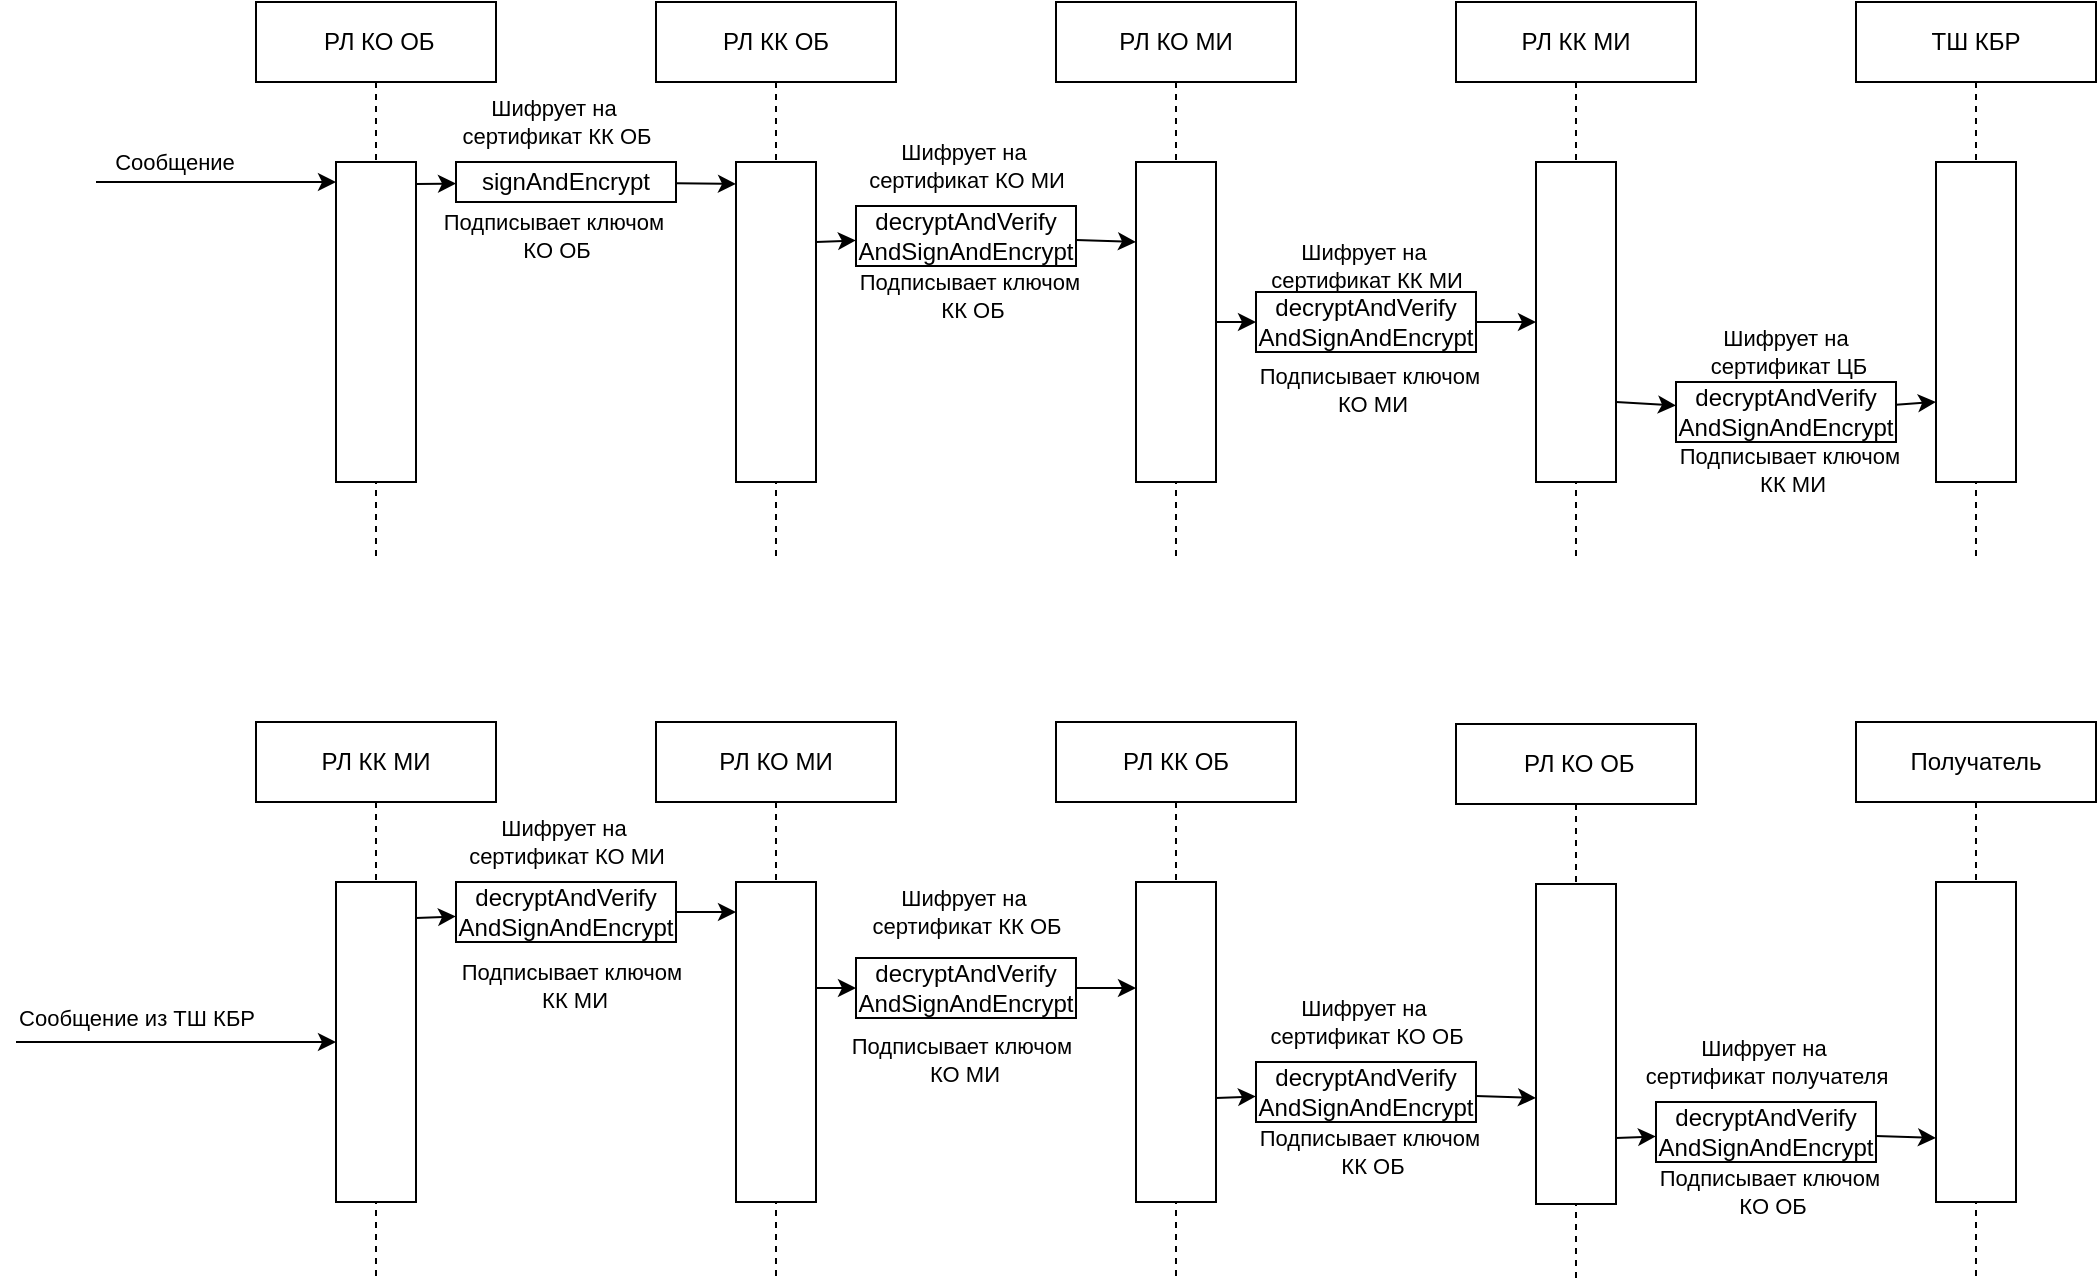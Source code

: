 <mxfile version="24.3.1" type="github">
  <diagram name="Page-1" id="2YBvvXClWsGukQMizWep">
    <mxGraphModel dx="2284" dy="772" grid="1" gridSize="10" guides="1" tooltips="1" connect="1" arrows="1" fold="1" page="1" pageScale="1" pageWidth="850" pageHeight="1100" math="0" shadow="0">
      <root>
        <mxCell id="0" />
        <mxCell id="1" parent="0" />
        <mxCell id="aM9ryv3xv72pqoxQDRHE-1" value="&amp;nbsp;РЛ КО ОБ" style="shape=umlLifeline;perimeter=lifelinePerimeter;whiteSpace=wrap;html=1;container=0;dropTarget=0;collapsible=0;recursiveResize=0;outlineConnect=0;portConstraint=eastwest;newEdgeStyle={&quot;edgeStyle&quot;:&quot;elbowEdgeStyle&quot;,&quot;elbow&quot;:&quot;vertical&quot;,&quot;curved&quot;:0,&quot;rounded&quot;:0};" parent="1" vertex="1">
          <mxGeometry y="40" width="120" height="280" as="geometry" />
        </mxCell>
        <mxCell id="aM9ryv3xv72pqoxQDRHE-2" value="" style="html=1;points=[];perimeter=orthogonalPerimeter;outlineConnect=0;targetShapes=umlLifeline;portConstraint=eastwest;newEdgeStyle={&quot;edgeStyle&quot;:&quot;elbowEdgeStyle&quot;,&quot;elbow&quot;:&quot;vertical&quot;,&quot;curved&quot;:0,&quot;rounded&quot;:0};" parent="aM9ryv3xv72pqoxQDRHE-1" vertex="1">
          <mxGeometry x="40" y="80" width="40" height="160" as="geometry" />
        </mxCell>
        <mxCell id="aM9ryv3xv72pqoxQDRHE-5" value="РЛ КК ОБ" style="shape=umlLifeline;perimeter=lifelinePerimeter;whiteSpace=wrap;html=1;container=0;dropTarget=0;collapsible=0;recursiveResize=0;outlineConnect=0;portConstraint=eastwest;newEdgeStyle={&quot;edgeStyle&quot;:&quot;elbowEdgeStyle&quot;,&quot;elbow&quot;:&quot;vertical&quot;,&quot;curved&quot;:0,&quot;rounded&quot;:0};" parent="1" vertex="1">
          <mxGeometry x="200" y="40" width="120" height="280" as="geometry" />
        </mxCell>
        <mxCell id="aM9ryv3xv72pqoxQDRHE-6" value="" style="html=1;points=[];perimeter=orthogonalPerimeter;outlineConnect=0;targetShapes=umlLifeline;portConstraint=eastwest;newEdgeStyle={&quot;edgeStyle&quot;:&quot;elbowEdgeStyle&quot;,&quot;elbow&quot;:&quot;vertical&quot;,&quot;curved&quot;:0,&quot;rounded&quot;:0};" parent="aM9ryv3xv72pqoxQDRHE-5" vertex="1">
          <mxGeometry x="40" y="80" width="40" height="160" as="geometry" />
        </mxCell>
        <mxCell id="3khABBqEdNA2GmqdNmwd-1" value="РЛ КО МИ" style="shape=umlLifeline;perimeter=lifelinePerimeter;whiteSpace=wrap;html=1;container=0;dropTarget=0;collapsible=0;recursiveResize=0;outlineConnect=0;portConstraint=eastwest;newEdgeStyle={&quot;edgeStyle&quot;:&quot;elbowEdgeStyle&quot;,&quot;elbow&quot;:&quot;vertical&quot;,&quot;curved&quot;:0,&quot;rounded&quot;:0};" parent="1" vertex="1">
          <mxGeometry x="400" y="40" width="120" height="280" as="geometry" />
        </mxCell>
        <mxCell id="3khABBqEdNA2GmqdNmwd-2" value="" style="html=1;points=[];perimeter=orthogonalPerimeter;outlineConnect=0;targetShapes=umlLifeline;portConstraint=eastwest;newEdgeStyle={&quot;edgeStyle&quot;:&quot;elbowEdgeStyle&quot;,&quot;elbow&quot;:&quot;vertical&quot;,&quot;curved&quot;:0,&quot;rounded&quot;:0};" parent="3khABBqEdNA2GmqdNmwd-1" vertex="1">
          <mxGeometry x="40" y="80" width="40" height="160" as="geometry" />
        </mxCell>
        <mxCell id="3khABBqEdNA2GmqdNmwd-3" value="РЛ КК МИ" style="shape=umlLifeline;perimeter=lifelinePerimeter;whiteSpace=wrap;html=1;container=0;dropTarget=0;collapsible=0;recursiveResize=0;outlineConnect=0;portConstraint=eastwest;newEdgeStyle={&quot;edgeStyle&quot;:&quot;elbowEdgeStyle&quot;,&quot;elbow&quot;:&quot;vertical&quot;,&quot;curved&quot;:0,&quot;rounded&quot;:0};" parent="1" vertex="1">
          <mxGeometry x="600" y="40" width="120" height="280" as="geometry" />
        </mxCell>
        <mxCell id="3khABBqEdNA2GmqdNmwd-4" value="" style="html=1;points=[];perimeter=orthogonalPerimeter;outlineConnect=0;targetShapes=umlLifeline;portConstraint=eastwest;newEdgeStyle={&quot;edgeStyle&quot;:&quot;elbowEdgeStyle&quot;,&quot;elbow&quot;:&quot;vertical&quot;,&quot;curved&quot;:0,&quot;rounded&quot;:0};" parent="3khABBqEdNA2GmqdNmwd-3" vertex="1">
          <mxGeometry x="40" y="80" width="40" height="160" as="geometry" />
        </mxCell>
        <mxCell id="3khABBqEdNA2GmqdNmwd-5" value="ТШ КБР" style="shape=umlLifeline;perimeter=lifelinePerimeter;whiteSpace=wrap;html=1;container=0;dropTarget=0;collapsible=0;recursiveResize=0;outlineConnect=0;portConstraint=eastwest;newEdgeStyle={&quot;edgeStyle&quot;:&quot;elbowEdgeStyle&quot;,&quot;elbow&quot;:&quot;vertical&quot;,&quot;curved&quot;:0,&quot;rounded&quot;:0};" parent="1" vertex="1">
          <mxGeometry x="800" y="40" width="120" height="280" as="geometry" />
        </mxCell>
        <mxCell id="3khABBqEdNA2GmqdNmwd-6" value="" style="html=1;points=[];perimeter=orthogonalPerimeter;outlineConnect=0;targetShapes=umlLifeline;portConstraint=eastwest;newEdgeStyle={&quot;edgeStyle&quot;:&quot;elbowEdgeStyle&quot;,&quot;elbow&quot;:&quot;vertical&quot;,&quot;curved&quot;:0,&quot;rounded&quot;:0};" parent="3khABBqEdNA2GmqdNmwd-5" vertex="1">
          <mxGeometry x="40" y="80" width="40" height="160" as="geometry" />
        </mxCell>
        <mxCell id="3khABBqEdNA2GmqdNmwd-7" value="" style="endArrow=classic;html=1;rounded=0;" parent="1" source="3khABBqEdNA2GmqdNmwd-18" edge="1">
          <mxGeometry width="50" height="50" relative="1" as="geometry">
            <mxPoint x="80" y="131" as="sourcePoint" />
            <mxPoint x="240" y="131" as="targetPoint" />
          </mxGeometry>
        </mxCell>
        <mxCell id="3khABBqEdNA2GmqdNmwd-9" value="" style="endArrow=classic;html=1;rounded=0;" parent="1" source="3khABBqEdNA2GmqdNmwd-19" edge="1">
          <mxGeometry width="50" height="50" relative="1" as="geometry">
            <mxPoint x="280" y="160" as="sourcePoint" />
            <mxPoint x="440" y="160" as="targetPoint" />
          </mxGeometry>
        </mxCell>
        <mxCell id="3khABBqEdNA2GmqdNmwd-11" value="" style="endArrow=classic;html=1;rounded=0;" parent="1" source="3khABBqEdNA2GmqdNmwd-22" edge="1">
          <mxGeometry width="50" height="50" relative="1" as="geometry">
            <mxPoint x="480" y="200" as="sourcePoint" />
            <mxPoint x="640" y="200" as="targetPoint" />
          </mxGeometry>
        </mxCell>
        <mxCell id="3khABBqEdNA2GmqdNmwd-13" value="" style="endArrow=classic;html=1;rounded=0;" parent="1" source="3khABBqEdNA2GmqdNmwd-27" edge="1">
          <mxGeometry width="50" height="50" relative="1" as="geometry">
            <mxPoint x="680" y="240" as="sourcePoint" />
            <mxPoint x="840" y="240" as="targetPoint" />
          </mxGeometry>
        </mxCell>
        <mxCell id="3khABBqEdNA2GmqdNmwd-15" value="" style="endArrow=classic;html=1;rounded=0;" parent="1" edge="1">
          <mxGeometry width="50" height="50" relative="1" as="geometry">
            <mxPoint x="-80" y="130" as="sourcePoint" />
            <mxPoint x="40" y="130" as="targetPoint" />
          </mxGeometry>
        </mxCell>
        <mxCell id="3khABBqEdNA2GmqdNmwd-16" value="Сообщение" style="edgeLabel;html=1;align=center;verticalAlign=middle;resizable=0;points=[];" parent="3khABBqEdNA2GmqdNmwd-15" vertex="1" connectable="0">
          <mxGeometry x="-0.08" y="2" relative="1" as="geometry">
            <mxPoint x="-16" y="-8" as="offset" />
          </mxGeometry>
        </mxCell>
        <mxCell id="3khABBqEdNA2GmqdNmwd-20" value="" style="endArrow=classic;html=1;rounded=0;" parent="1" target="3khABBqEdNA2GmqdNmwd-19" edge="1">
          <mxGeometry width="50" height="50" relative="1" as="geometry">
            <mxPoint x="280" y="160" as="sourcePoint" />
            <mxPoint x="440" y="160" as="targetPoint" />
          </mxGeometry>
        </mxCell>
        <mxCell id="3khABBqEdNA2GmqdNmwd-21" value="Шифрует на&amp;nbsp;&lt;div&gt;сертификат КО МИ&lt;/div&gt;" style="edgeLabel;html=1;align=center;verticalAlign=middle;resizable=0;points=[];" parent="3khABBqEdNA2GmqdNmwd-20" vertex="1" connectable="0">
          <mxGeometry x="-0.05" y="2" relative="1" as="geometry">
            <mxPoint x="65" y="-36" as="offset" />
          </mxGeometry>
        </mxCell>
        <mxCell id="3khABBqEdNA2GmqdNmwd-19" value="decryptAndVerify AndSignAndEncrypt" style="rounded=0;whiteSpace=wrap;html=1;" parent="1" vertex="1">
          <mxGeometry x="300" y="142" width="110" height="30" as="geometry" />
        </mxCell>
        <mxCell id="3khABBqEdNA2GmqdNmwd-23" value="" style="endArrow=classic;html=1;rounded=0;" parent="1" target="3khABBqEdNA2GmqdNmwd-22" edge="1">
          <mxGeometry width="50" height="50" relative="1" as="geometry">
            <mxPoint x="480" y="200" as="sourcePoint" />
            <mxPoint x="640" y="200" as="targetPoint" />
          </mxGeometry>
        </mxCell>
        <mxCell id="3khABBqEdNA2GmqdNmwd-24" value="Шифрует на&amp;nbsp;&lt;div&gt;сертификат КК МИ&lt;/div&gt;" style="edgeLabel;html=1;align=center;verticalAlign=middle;resizable=0;points=[];" parent="3khABBqEdNA2GmqdNmwd-23" vertex="1" connectable="0">
          <mxGeometry x="-0.05" y="2" relative="1" as="geometry">
            <mxPoint x="65" y="-26" as="offset" />
          </mxGeometry>
        </mxCell>
        <mxCell id="3khABBqEdNA2GmqdNmwd-22" value="decryptAndVerify AndSignAndEncrypt" style="rounded=0;whiteSpace=wrap;html=1;" parent="1" vertex="1">
          <mxGeometry x="500" y="185" width="110" height="30" as="geometry" />
        </mxCell>
        <mxCell id="3khABBqEdNA2GmqdNmwd-25" value="" style="endArrow=classic;html=1;rounded=0;" parent="1" target="3khABBqEdNA2GmqdNmwd-18" edge="1">
          <mxGeometry width="50" height="50" relative="1" as="geometry">
            <mxPoint x="80" y="131" as="sourcePoint" />
            <mxPoint x="240" y="131" as="targetPoint" />
          </mxGeometry>
        </mxCell>
        <mxCell id="3khABBqEdNA2GmqdNmwd-26" value="Подписывает ключом&amp;nbsp;&lt;div&gt;КО ОБ&lt;/div&gt;" style="edgeLabel;html=1;align=center;verticalAlign=middle;resizable=0;points=[];" parent="3khABBqEdNA2GmqdNmwd-25" vertex="1" connectable="0">
          <mxGeometry x="-0.05" y="2" relative="1" as="geometry">
            <mxPoint x="60" y="28" as="offset" />
          </mxGeometry>
        </mxCell>
        <mxCell id="3khABBqEdNA2GmqdNmwd-18" value="signAndEncrypt" style="rounded=0;whiteSpace=wrap;html=1;" parent="1" vertex="1">
          <mxGeometry x="100" y="120" width="110" height="20" as="geometry" />
        </mxCell>
        <mxCell id="3khABBqEdNA2GmqdNmwd-28" value="" style="endArrow=classic;html=1;rounded=0;" parent="1" target="3khABBqEdNA2GmqdNmwd-27" edge="1">
          <mxGeometry width="50" height="50" relative="1" as="geometry">
            <mxPoint x="680" y="240" as="sourcePoint" />
            <mxPoint x="840" y="240" as="targetPoint" />
          </mxGeometry>
        </mxCell>
        <mxCell id="3khABBqEdNA2GmqdNmwd-29" value="Шифрует на&amp;nbsp;&lt;div&gt;сертификат ЦБ&lt;/div&gt;" style="edgeLabel;html=1;align=center;verticalAlign=middle;resizable=0;points=[];" parent="3khABBqEdNA2GmqdNmwd-28" vertex="1" connectable="0">
          <mxGeometry x="-0.05" y="2" relative="1" as="geometry">
            <mxPoint x="71" y="-24" as="offset" />
          </mxGeometry>
        </mxCell>
        <mxCell id="3khABBqEdNA2GmqdNmwd-27" value="decryptAndVerify AndSignAndEncrypt" style="rounded=0;whiteSpace=wrap;html=1;" parent="1" vertex="1">
          <mxGeometry x="710" y="230" width="110" height="30" as="geometry" />
        </mxCell>
        <mxCell id="iXzBTnAzifQnwiZxhjaq-1" value="Шифрует на&amp;nbsp;&lt;div&gt;сертификат КК ОБ&lt;/div&gt;" style="edgeLabel;html=1;align=center;verticalAlign=middle;resizable=0;points=[];" parent="1" vertex="1" connectable="0">
          <mxGeometry x="150.002" y="99.997" as="geometry" />
        </mxCell>
        <mxCell id="iXzBTnAzifQnwiZxhjaq-2" value="Подписывает ключом&amp;nbsp;&lt;div&gt;КК ОБ&lt;/div&gt;" style="edgeLabel;html=1;align=center;verticalAlign=middle;resizable=0;points=[];" parent="1" vertex="1" connectable="0">
          <mxGeometry x="370.002" y="202.997" as="geometry">
            <mxPoint x="-12" y="-16" as="offset" />
          </mxGeometry>
        </mxCell>
        <mxCell id="iXzBTnAzifQnwiZxhjaq-3" value="Подписывает ключом&amp;nbsp;&lt;div&gt;КО МИ&lt;/div&gt;" style="edgeLabel;html=1;align=center;verticalAlign=middle;resizable=0;points=[];" parent="1" vertex="1" connectable="0">
          <mxGeometry x="570.002" y="249.997" as="geometry">
            <mxPoint x="-12" y="-16" as="offset" />
          </mxGeometry>
        </mxCell>
        <mxCell id="iXzBTnAzifQnwiZxhjaq-4" value="Подписывает ключом&amp;nbsp;&lt;div&gt;КК МИ&lt;/div&gt;" style="edgeLabel;html=1;align=center;verticalAlign=middle;resizable=0;points=[];" parent="1" vertex="1" connectable="0">
          <mxGeometry x="780.002" y="289.997" as="geometry">
            <mxPoint x="-12" y="-16" as="offset" />
          </mxGeometry>
        </mxCell>
        <mxCell id="Gp19THKgnnbt7rCXJ1ve-8" value="РЛ КК МИ" style="shape=umlLifeline;perimeter=lifelinePerimeter;whiteSpace=wrap;html=1;container=0;dropTarget=0;collapsible=0;recursiveResize=0;outlineConnect=0;portConstraint=eastwest;newEdgeStyle={&quot;edgeStyle&quot;:&quot;elbowEdgeStyle&quot;,&quot;elbow&quot;:&quot;vertical&quot;,&quot;curved&quot;:0,&quot;rounded&quot;:0};" vertex="1" parent="1">
          <mxGeometry y="400" width="120" height="280" as="geometry" />
        </mxCell>
        <mxCell id="Gp19THKgnnbt7rCXJ1ve-9" value="" style="html=1;points=[];perimeter=orthogonalPerimeter;outlineConnect=0;targetShapes=umlLifeline;portConstraint=eastwest;newEdgeStyle={&quot;edgeStyle&quot;:&quot;elbowEdgeStyle&quot;,&quot;elbow&quot;:&quot;vertical&quot;,&quot;curved&quot;:0,&quot;rounded&quot;:0};" vertex="1" parent="Gp19THKgnnbt7rCXJ1ve-8">
          <mxGeometry x="40" y="80" width="40" height="160" as="geometry" />
        </mxCell>
        <mxCell id="Gp19THKgnnbt7rCXJ1ve-10" value="" style="endArrow=classic;html=1;rounded=0;" edge="1" parent="1">
          <mxGeometry width="50" height="50" relative="1" as="geometry">
            <mxPoint x="-120" y="560" as="sourcePoint" />
            <mxPoint x="40" y="560" as="targetPoint" />
          </mxGeometry>
        </mxCell>
        <mxCell id="Gp19THKgnnbt7rCXJ1ve-13" value="" style="endArrow=classic;html=1;rounded=0;" edge="1" parent="1" source="Gp19THKgnnbt7rCXJ1ve-16" target="Gp19THKgnnbt7rCXJ1ve-19">
          <mxGeometry width="50" height="50" relative="1" as="geometry">
            <mxPoint x="80" y="498" as="sourcePoint" />
            <mxPoint x="240" y="498" as="targetPoint" />
          </mxGeometry>
        </mxCell>
        <mxCell id="Gp19THKgnnbt7rCXJ1ve-14" value="" style="endArrow=classic;html=1;rounded=0;" edge="1" parent="1" target="Gp19THKgnnbt7rCXJ1ve-16">
          <mxGeometry width="50" height="50" relative="1" as="geometry">
            <mxPoint x="80" y="498" as="sourcePoint" />
            <mxPoint x="240" y="498" as="targetPoint" />
          </mxGeometry>
        </mxCell>
        <mxCell id="Gp19THKgnnbt7rCXJ1ve-15" value="Шифрует на&amp;nbsp;&lt;div&gt;сертификат КО МИ&lt;/div&gt;" style="edgeLabel;html=1;align=center;verticalAlign=middle;resizable=0;points=[];" vertex="1" connectable="0" parent="Gp19THKgnnbt7rCXJ1ve-14">
          <mxGeometry x="-0.05" y="2" relative="1" as="geometry">
            <mxPoint x="65" y="-36" as="offset" />
          </mxGeometry>
        </mxCell>
        <mxCell id="Gp19THKgnnbt7rCXJ1ve-16" value="decryptAndVerify AndSignAndEncrypt" style="rounded=0;whiteSpace=wrap;html=1;" vertex="1" parent="1">
          <mxGeometry x="100" y="480" width="110" height="30" as="geometry" />
        </mxCell>
        <mxCell id="Gp19THKgnnbt7rCXJ1ve-17" value="Подписывает ключом&amp;nbsp;&lt;div&gt;КК МИ&lt;/div&gt;" style="edgeLabel;html=1;align=center;verticalAlign=middle;resizable=0;points=[];" vertex="1" connectable="0" parent="1">
          <mxGeometry x="170.002" y="540.997" as="geometry">
            <mxPoint x="-11" y="-9" as="offset" />
          </mxGeometry>
        </mxCell>
        <mxCell id="Gp19THKgnnbt7rCXJ1ve-18" value="РЛ КО МИ" style="shape=umlLifeline;perimeter=lifelinePerimeter;whiteSpace=wrap;html=1;container=0;dropTarget=0;collapsible=0;recursiveResize=0;outlineConnect=0;portConstraint=eastwest;newEdgeStyle={&quot;edgeStyle&quot;:&quot;elbowEdgeStyle&quot;,&quot;elbow&quot;:&quot;vertical&quot;,&quot;curved&quot;:0,&quot;rounded&quot;:0};" vertex="1" parent="1">
          <mxGeometry x="200" y="400" width="120" height="280" as="geometry" />
        </mxCell>
        <mxCell id="Gp19THKgnnbt7rCXJ1ve-19" value="" style="html=1;points=[];perimeter=orthogonalPerimeter;outlineConnect=0;targetShapes=umlLifeline;portConstraint=eastwest;newEdgeStyle={&quot;edgeStyle&quot;:&quot;elbowEdgeStyle&quot;,&quot;elbow&quot;:&quot;vertical&quot;,&quot;curved&quot;:0,&quot;rounded&quot;:0};" vertex="1" parent="Gp19THKgnnbt7rCXJ1ve-18">
          <mxGeometry x="40" y="80" width="40" height="160" as="geometry" />
        </mxCell>
        <mxCell id="Gp19THKgnnbt7rCXJ1ve-23" value="" style="endArrow=classic;html=1;rounded=0;" edge="1" parent="1" target="Gp19THKgnnbt7rCXJ1ve-25">
          <mxGeometry width="50" height="50" relative="1" as="geometry">
            <mxPoint x="280" y="533" as="sourcePoint" />
            <mxPoint x="440" y="533" as="targetPoint" />
          </mxGeometry>
        </mxCell>
        <mxCell id="Gp19THKgnnbt7rCXJ1ve-24" value="Шифрует на&amp;nbsp;&lt;div&gt;сертификат КК ОБ&lt;/div&gt;" style="edgeLabel;html=1;align=center;verticalAlign=middle;resizable=0;points=[];" vertex="1" connectable="0" parent="Gp19THKgnnbt7rCXJ1ve-23">
          <mxGeometry x="-0.05" y="2" relative="1" as="geometry">
            <mxPoint x="65" y="-36" as="offset" />
          </mxGeometry>
        </mxCell>
        <mxCell id="Gp19THKgnnbt7rCXJ1ve-25" value="decryptAndVerify AndSignAndEncrypt" style="rounded=0;whiteSpace=wrap;html=1;" vertex="1" parent="1">
          <mxGeometry x="300" y="518" width="110" height="30" as="geometry" />
        </mxCell>
        <mxCell id="Gp19THKgnnbt7rCXJ1ve-26" value="Подписывает ключом&amp;nbsp;&lt;div&gt;КО МИ&lt;/div&gt;" style="edgeLabel;html=1;align=center;verticalAlign=middle;resizable=0;points=[];" vertex="1" connectable="0" parent="1">
          <mxGeometry x="360.002" y="579.997" as="geometry">
            <mxPoint x="-6" y="-11" as="offset" />
          </mxGeometry>
        </mxCell>
        <mxCell id="Gp19THKgnnbt7rCXJ1ve-27" value="РЛ КК ОБ" style="shape=umlLifeline;perimeter=lifelinePerimeter;whiteSpace=wrap;html=1;container=0;dropTarget=0;collapsible=0;recursiveResize=0;outlineConnect=0;portConstraint=eastwest;newEdgeStyle={&quot;edgeStyle&quot;:&quot;elbowEdgeStyle&quot;,&quot;elbow&quot;:&quot;vertical&quot;,&quot;curved&quot;:0,&quot;rounded&quot;:0};" vertex="1" parent="1">
          <mxGeometry x="400" y="400" width="120" height="280" as="geometry" />
        </mxCell>
        <mxCell id="Gp19THKgnnbt7rCXJ1ve-28" value="" style="html=1;points=[];perimeter=orthogonalPerimeter;outlineConnect=0;targetShapes=umlLifeline;portConstraint=eastwest;newEdgeStyle={&quot;edgeStyle&quot;:&quot;elbowEdgeStyle&quot;,&quot;elbow&quot;:&quot;vertical&quot;,&quot;curved&quot;:0,&quot;rounded&quot;:0};" vertex="1" parent="Gp19THKgnnbt7rCXJ1ve-27">
          <mxGeometry x="40" y="80" width="40" height="160" as="geometry" />
        </mxCell>
        <mxCell id="Gp19THKgnnbt7rCXJ1ve-29" value="" style="endArrow=classic;html=1;rounded=0;exitX=1;exitY=0.5;exitDx=0;exitDy=0;" edge="1" parent="1" source="Gp19THKgnnbt7rCXJ1ve-25" target="Gp19THKgnnbt7rCXJ1ve-28">
          <mxGeometry width="50" height="50" relative="1" as="geometry">
            <mxPoint x="410" y="491" as="sourcePoint" />
            <mxPoint x="440" y="491" as="targetPoint" />
          </mxGeometry>
        </mxCell>
        <mxCell id="Gp19THKgnnbt7rCXJ1ve-32" value="" style="endArrow=classic;html=1;rounded=0;" edge="1" parent="1" source="Gp19THKgnnbt7rCXJ1ve-35">
          <mxGeometry width="50" height="50" relative="1" as="geometry">
            <mxPoint x="480" y="588" as="sourcePoint" />
            <mxPoint x="640" y="588" as="targetPoint" />
          </mxGeometry>
        </mxCell>
        <mxCell id="Gp19THKgnnbt7rCXJ1ve-33" value="" style="endArrow=classic;html=1;rounded=0;" edge="1" parent="1" target="Gp19THKgnnbt7rCXJ1ve-35">
          <mxGeometry width="50" height="50" relative="1" as="geometry">
            <mxPoint x="480" y="588" as="sourcePoint" />
            <mxPoint x="640" y="588" as="targetPoint" />
          </mxGeometry>
        </mxCell>
        <mxCell id="Gp19THKgnnbt7rCXJ1ve-34" value="Шифрует на&amp;nbsp;&lt;div&gt;сертификат КО ОБ&lt;/div&gt;" style="edgeLabel;html=1;align=center;verticalAlign=middle;resizable=0;points=[];" vertex="1" connectable="0" parent="Gp19THKgnnbt7rCXJ1ve-33">
          <mxGeometry x="-0.05" y="2" relative="1" as="geometry">
            <mxPoint x="65" y="-36" as="offset" />
          </mxGeometry>
        </mxCell>
        <mxCell id="Gp19THKgnnbt7rCXJ1ve-35" value="decryptAndVerify AndSignAndEncrypt" style="rounded=0;whiteSpace=wrap;html=1;" vertex="1" parent="1">
          <mxGeometry x="500" y="570" width="110" height="30" as="geometry" />
        </mxCell>
        <mxCell id="Gp19THKgnnbt7rCXJ1ve-36" value="Подписывает ключом&amp;nbsp;&lt;div&gt;КК ОБ&lt;/div&gt;" style="edgeLabel;html=1;align=center;verticalAlign=middle;resizable=0;points=[];" vertex="1" connectable="0" parent="1">
          <mxGeometry x="570.002" y="630.997" as="geometry">
            <mxPoint x="-12" y="-16" as="offset" />
          </mxGeometry>
        </mxCell>
        <mxCell id="Gp19THKgnnbt7rCXJ1ve-37" value="&amp;nbsp;РЛ КО ОБ" style="shape=umlLifeline;perimeter=lifelinePerimeter;whiteSpace=wrap;html=1;container=0;dropTarget=0;collapsible=0;recursiveResize=0;outlineConnect=0;portConstraint=eastwest;newEdgeStyle={&quot;edgeStyle&quot;:&quot;elbowEdgeStyle&quot;,&quot;elbow&quot;:&quot;vertical&quot;,&quot;curved&quot;:0,&quot;rounded&quot;:0};" vertex="1" parent="1">
          <mxGeometry x="600" y="401" width="120" height="280" as="geometry" />
        </mxCell>
        <mxCell id="Gp19THKgnnbt7rCXJ1ve-38" value="" style="html=1;points=[];perimeter=orthogonalPerimeter;outlineConnect=0;targetShapes=umlLifeline;portConstraint=eastwest;newEdgeStyle={&quot;edgeStyle&quot;:&quot;elbowEdgeStyle&quot;,&quot;elbow&quot;:&quot;vertical&quot;,&quot;curved&quot;:0,&quot;rounded&quot;:0};" vertex="1" parent="Gp19THKgnnbt7rCXJ1ve-37">
          <mxGeometry x="40" y="80" width="40" height="160" as="geometry" />
        </mxCell>
        <mxCell id="Gp19THKgnnbt7rCXJ1ve-41" value="" style="endArrow=classic;html=1;rounded=0;" edge="1" parent="1" source="Gp19THKgnnbt7rCXJ1ve-44">
          <mxGeometry width="50" height="50" relative="1" as="geometry">
            <mxPoint x="680" y="608" as="sourcePoint" />
            <mxPoint x="840" y="608" as="targetPoint" />
          </mxGeometry>
        </mxCell>
        <mxCell id="Gp19THKgnnbt7rCXJ1ve-42" value="" style="endArrow=classic;html=1;rounded=0;" edge="1" parent="1" target="Gp19THKgnnbt7rCXJ1ve-44">
          <mxGeometry width="50" height="50" relative="1" as="geometry">
            <mxPoint x="680" y="608" as="sourcePoint" />
            <mxPoint x="840" y="608" as="targetPoint" />
          </mxGeometry>
        </mxCell>
        <mxCell id="Gp19THKgnnbt7rCXJ1ve-43" value="Шифрует на&amp;nbsp;&lt;div&gt;сертификат получателя&lt;/div&gt;" style="edgeLabel;html=1;align=center;verticalAlign=middle;resizable=0;points=[];" vertex="1" connectable="0" parent="Gp19THKgnnbt7rCXJ1ve-42">
          <mxGeometry x="-0.05" y="2" relative="1" as="geometry">
            <mxPoint x="65" y="-36" as="offset" />
          </mxGeometry>
        </mxCell>
        <mxCell id="Gp19THKgnnbt7rCXJ1ve-44" value="decryptAndVerify AndSignAndEncrypt" style="rounded=0;whiteSpace=wrap;html=1;" vertex="1" parent="1">
          <mxGeometry x="700" y="590" width="110" height="30" as="geometry" />
        </mxCell>
        <mxCell id="Gp19THKgnnbt7rCXJ1ve-45" value="Подписывает ключом&amp;nbsp;&lt;div&gt;КО ОБ&lt;/div&gt;" style="edgeLabel;html=1;align=center;verticalAlign=middle;resizable=0;points=[];" vertex="1" connectable="0" parent="1">
          <mxGeometry x="770.002" y="650.997" as="geometry">
            <mxPoint x="-12" y="-16" as="offset" />
          </mxGeometry>
        </mxCell>
        <mxCell id="Gp19THKgnnbt7rCXJ1ve-46" value="Сообщение из ТШ КБР" style="edgeLabel;html=1;align=center;verticalAlign=middle;resizable=0;points=[];" vertex="1" connectable="0" parent="1">
          <mxGeometry x="-60" y="548" as="geometry" />
        </mxCell>
        <mxCell id="Gp19THKgnnbt7rCXJ1ve-47" value="Получатель" style="shape=umlLifeline;perimeter=lifelinePerimeter;whiteSpace=wrap;html=1;container=0;dropTarget=0;collapsible=0;recursiveResize=0;outlineConnect=0;portConstraint=eastwest;newEdgeStyle={&quot;edgeStyle&quot;:&quot;elbowEdgeStyle&quot;,&quot;elbow&quot;:&quot;vertical&quot;,&quot;curved&quot;:0,&quot;rounded&quot;:0};" vertex="1" parent="1">
          <mxGeometry x="800" y="400" width="120" height="280" as="geometry" />
        </mxCell>
        <mxCell id="Gp19THKgnnbt7rCXJ1ve-48" value="" style="html=1;points=[];perimeter=orthogonalPerimeter;outlineConnect=0;targetShapes=umlLifeline;portConstraint=eastwest;newEdgeStyle={&quot;edgeStyle&quot;:&quot;elbowEdgeStyle&quot;,&quot;elbow&quot;:&quot;vertical&quot;,&quot;curved&quot;:0,&quot;rounded&quot;:0};" vertex="1" parent="Gp19THKgnnbt7rCXJ1ve-47">
          <mxGeometry x="40" y="80" width="40" height="160" as="geometry" />
        </mxCell>
      </root>
    </mxGraphModel>
  </diagram>
</mxfile>
